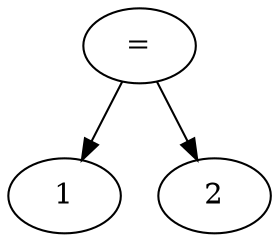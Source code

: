 digraph G {
node_0 [label="="];
node_1 [label="1"];
node_2 [label="2"];
node_0 -> node_1
node_0 -> node_2
}

